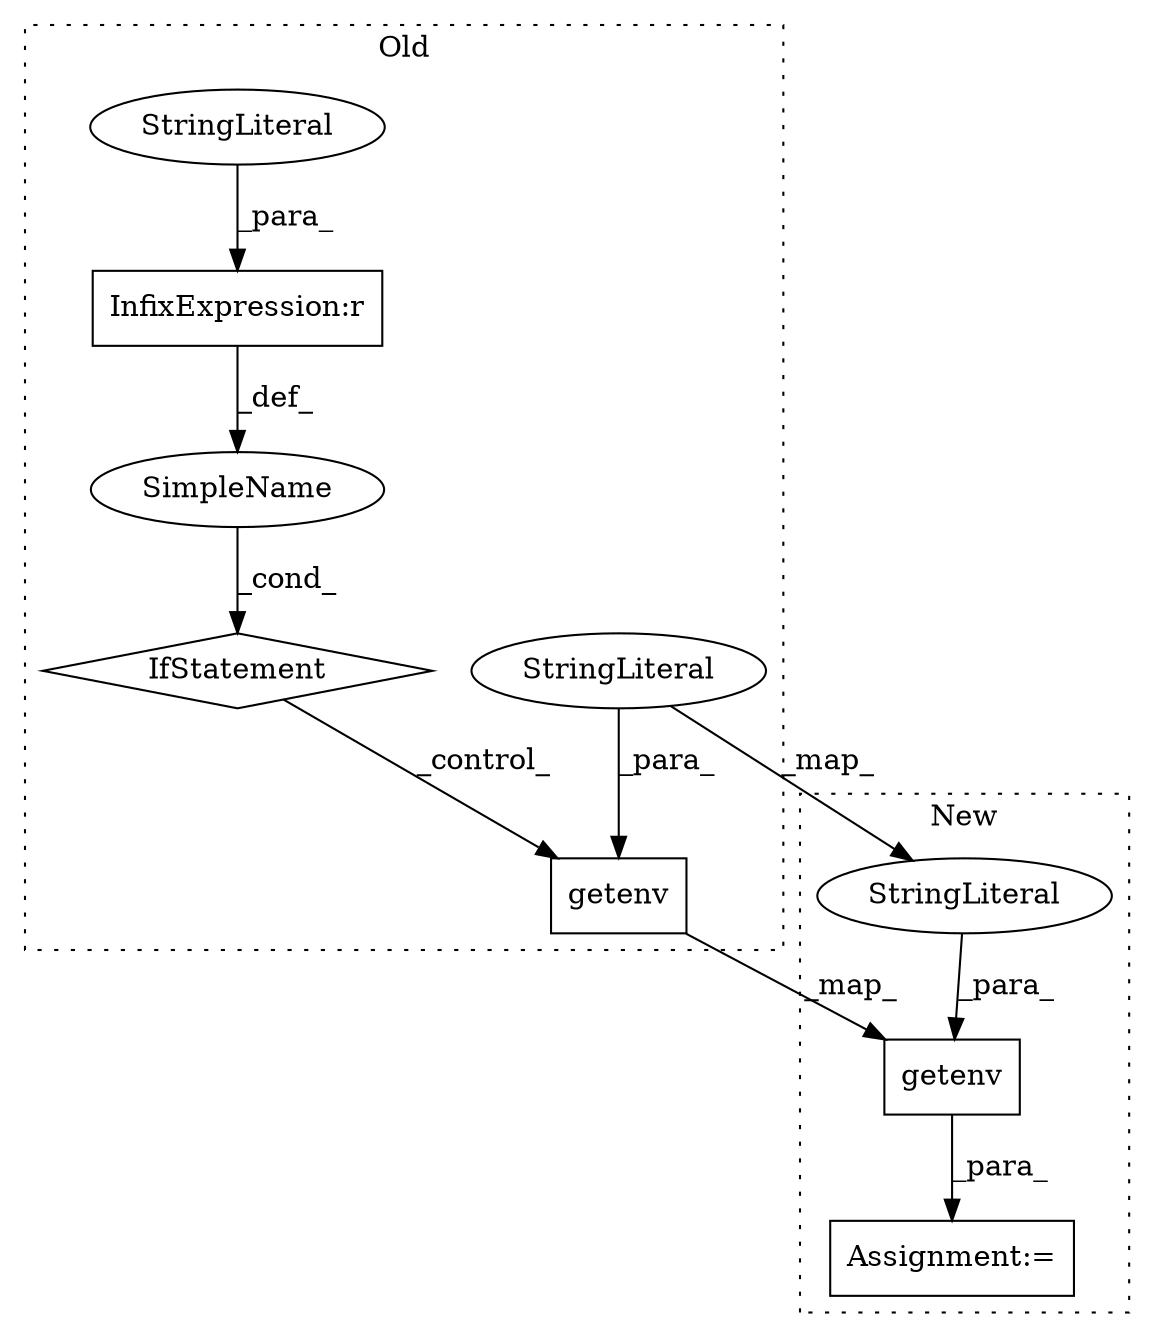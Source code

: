digraph G {
subgraph cluster0 {
1 [label="getenv" a="32" s="5091,5111" l="7,1" shape="box"];
4 [label="StringLiteral" a="45" s="5098" l="13" shape="ellipse"];
6 [label="IfStatement" a="25" s="4915,4989" l="4,2" shape="diamond"];
7 [label="SimpleName" a="42" s="" l="" shape="ellipse"];
8 [label="InfixExpression:r" a="27" s="4924" l="4" shape="box"];
9 [label="StringLiteral" a="45" s="4928" l="61" shape="ellipse"];
label = "Old";
style="dotted";
}
subgraph cluster1 {
2 [label="getenv" a="32" s="5157,5179" l="7,1" shape="box"];
3 [label="Assignment:=" a="7" s="5153" l="1" shape="box"];
5 [label="StringLiteral" a="45" s="5164" l="15" shape="ellipse"];
label = "New";
style="dotted";
}
1 -> 2 [label="_map_"];
2 -> 3 [label="_para_"];
4 -> 5 [label="_map_"];
4 -> 1 [label="_para_"];
5 -> 2 [label="_para_"];
6 -> 1 [label="_control_"];
7 -> 6 [label="_cond_"];
8 -> 7 [label="_def_"];
9 -> 8 [label="_para_"];
}